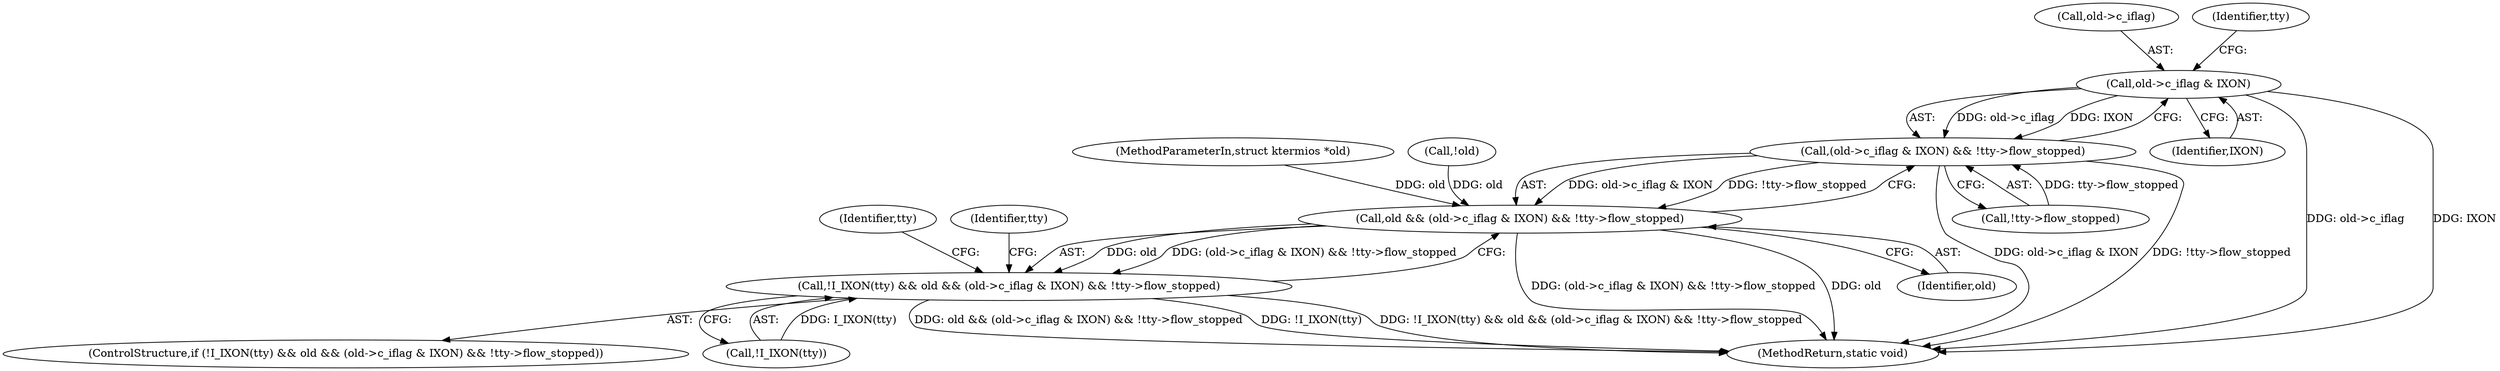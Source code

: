 digraph "0_linux_966031f340185eddd05affcf72b740549f056348_0@pointer" {
"1000437" [label="(Call,old->c_iflag & IXON)"];
"1000436" [label="(Call,(old->c_iflag & IXON) && !tty->flow_stopped)"];
"1000434" [label="(Call,old && (old->c_iflag & IXON) && !tty->flow_stopped)"];
"1000430" [label="(Call,!I_IXON(tty) && old && (old->c_iflag & IXON) && !tty->flow_stopped)"];
"1000104" [label="(MethodParameterIn,struct ktermios *old)"];
"1000441" [label="(Identifier,IXON)"];
"1000114" [label="(Call,!old)"];
"1000442" [label="(Call,!tty->flow_stopped)"];
"1000437" [label="(Call,old->c_iflag & IXON)"];
"1000438" [label="(Call,old->c_iflag)"];
"1000430" [label="(Call,!I_IXON(tty) && old && (old->c_iflag & IXON) && !tty->flow_stopped)"];
"1000429" [label="(ControlStructure,if (!I_IXON(tty) && old && (old->c_iflag & IXON) && !tty->flow_stopped))"];
"1000431" [label="(Call,!I_IXON(tty))"];
"1000454" [label="(Identifier,tty)"];
"1000461" [label="(MethodReturn,static void)"];
"1000434" [label="(Call,old && (old->c_iflag & IXON) && !tty->flow_stopped)"];
"1000436" [label="(Call,(old->c_iflag & IXON) && !tty->flow_stopped)"];
"1000444" [label="(Identifier,tty)"];
"1000448" [label="(Identifier,tty)"];
"1000435" [label="(Identifier,old)"];
"1000437" -> "1000436"  [label="AST: "];
"1000437" -> "1000441"  [label="CFG: "];
"1000438" -> "1000437"  [label="AST: "];
"1000441" -> "1000437"  [label="AST: "];
"1000444" -> "1000437"  [label="CFG: "];
"1000436" -> "1000437"  [label="CFG: "];
"1000437" -> "1000461"  [label="DDG: old->c_iflag"];
"1000437" -> "1000461"  [label="DDG: IXON"];
"1000437" -> "1000436"  [label="DDG: old->c_iflag"];
"1000437" -> "1000436"  [label="DDG: IXON"];
"1000436" -> "1000434"  [label="AST: "];
"1000436" -> "1000442"  [label="CFG: "];
"1000442" -> "1000436"  [label="AST: "];
"1000434" -> "1000436"  [label="CFG: "];
"1000436" -> "1000461"  [label="DDG: old->c_iflag & IXON"];
"1000436" -> "1000461"  [label="DDG: !tty->flow_stopped"];
"1000436" -> "1000434"  [label="DDG: old->c_iflag & IXON"];
"1000436" -> "1000434"  [label="DDG: !tty->flow_stopped"];
"1000442" -> "1000436"  [label="DDG: tty->flow_stopped"];
"1000434" -> "1000430"  [label="AST: "];
"1000434" -> "1000435"  [label="CFG: "];
"1000435" -> "1000434"  [label="AST: "];
"1000430" -> "1000434"  [label="CFG: "];
"1000434" -> "1000461"  [label="DDG: (old->c_iflag & IXON) && !tty->flow_stopped"];
"1000434" -> "1000461"  [label="DDG: old"];
"1000434" -> "1000430"  [label="DDG: old"];
"1000434" -> "1000430"  [label="DDG: (old->c_iflag & IXON) && !tty->flow_stopped"];
"1000114" -> "1000434"  [label="DDG: old"];
"1000104" -> "1000434"  [label="DDG: old"];
"1000430" -> "1000429"  [label="AST: "];
"1000430" -> "1000431"  [label="CFG: "];
"1000431" -> "1000430"  [label="AST: "];
"1000448" -> "1000430"  [label="CFG: "];
"1000454" -> "1000430"  [label="CFG: "];
"1000430" -> "1000461"  [label="DDG: old && (old->c_iflag & IXON) && !tty->flow_stopped"];
"1000430" -> "1000461"  [label="DDG: !I_IXON(tty)"];
"1000430" -> "1000461"  [label="DDG: !I_IXON(tty) && old && (old->c_iflag & IXON) && !tty->flow_stopped"];
"1000431" -> "1000430"  [label="DDG: I_IXON(tty)"];
}
